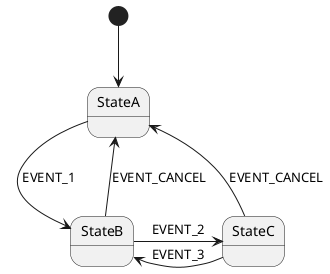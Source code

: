 @startuml

[*] --> StateA
StateA -down-> StateB: EVENT_1

StateB -right-> StateC: EVENT_2
StateC -left-> StateB: EVENT_3

StateB -up-> StateA: EVENT_CANCEL
StateC -up-> StateA: EVENT_CANCEL

@enduml